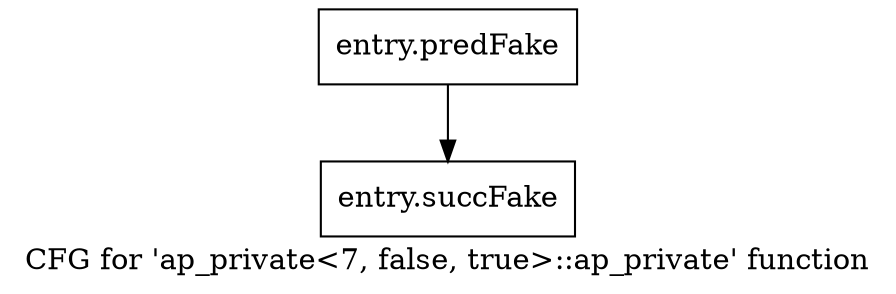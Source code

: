 digraph "CFG for 'ap_private\<7, false, true\>::ap_private' function" {
	label="CFG for 'ap_private\<7, false, true\>::ap_private' function";

	Node0x590e430 [shape=record,filename="",linenumber="",label="{entry.predFake}"];
	Node0x590e430 -> Node0x5b2fe50[ callList="" memoryops="" filename="/home/omerfaruk/tools/Xilinx/Vitis_HLS/2023.2/include/etc/ap_private.h" execusionnum="6"];
	Node0x5b2fe50 [shape=record,filename="/home/omerfaruk/tools/Xilinx/Vitis_HLS/2023.2/include/etc/ap_private.h",linenumber="1669",label="{entry.succFake}"];
}
